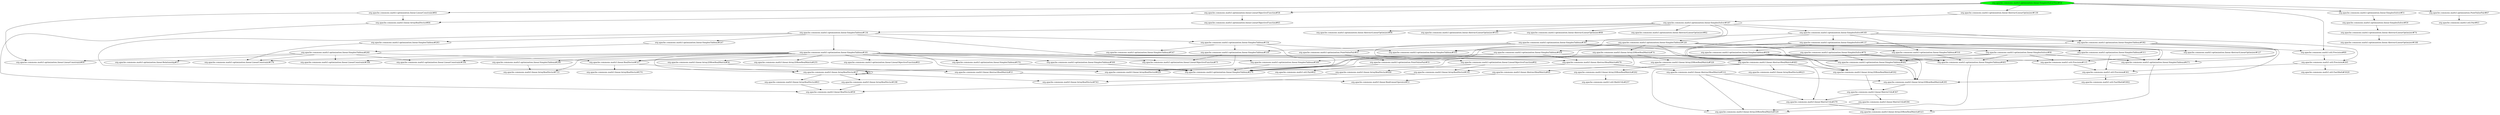digraph "cg/org.apache.commons.math3.optimization.linear.SimplexSolverTest#34"
{
	"org.apache.commons.math3.optimization.linear.SimplexSolverTest#34" [style=filled,fillcolor=green];
	"org.apache.commons.math3.optimization.linear.SimplexSolverTest#34" -> "org.apache.commons.math3.optimization.linear.LinearObjectiveFunction#58";
	"org.apache.commons.math3.optimization.linear.LinearObjectiveFunction#58" -> "org.apache.commons.math3.linear.ArrayRealVector#84";
	"org.apache.commons.math3.linear.ArrayRealVector#84" -> "org.apache.commons.math3.linear.RealVector#58";
	"org.apache.commons.math3.optimization.linear.LinearObjectiveFunction#58" -> "org.apache.commons.math3.optimization.linear.LinearObjectiveFunction#65";
	"org.apache.commons.math3.optimization.linear.SimplexSolverTest#34" -> "org.apache.commons.math3.optimization.linear.LinearConstraint#81";
	"org.apache.commons.math3.optimization.linear.LinearConstraint#81" -> "org.apache.commons.math3.linear.ArrayRealVector#84";
	"org.apache.commons.math3.optimization.linear.LinearConstraint#81" -> "org.apache.commons.math3.optimization.linear.LinearConstraint#99";
	"org.apache.commons.math3.optimization.linear.SimplexSolverTest#34" -> "org.apache.commons.math3.optimization.linear.SimplexSolver#51";
	"org.apache.commons.math3.optimization.linear.SimplexSolver#51" -> "org.apache.commons.math3.optimization.linear.SimplexSolver#59";
	"org.apache.commons.math3.optimization.linear.SimplexSolver#59" -> "org.apache.commons.math3.optimization.linear.AbstractLinearOptimizer#74";
	"org.apache.commons.math3.optimization.linear.AbstractLinearOptimizer#74" -> "org.apache.commons.math3.optimization.linear.AbstractLinearOptimizer#108";
	"org.apache.commons.math3.optimization.linear.SimplexSolverTest#34" -> "org.apache.commons.math3.optimization.linear.AbstractLinearOptimizer#139";
	"org.apache.commons.math3.optimization.linear.AbstractLinearOptimizer#139" -> "org.apache.commons.math3.optimization.linear.SimplexSolver#187";
	"org.apache.commons.math3.optimization.linear.SimplexSolver#187" -> "org.apache.commons.math3.optimization.linear.AbstractLinearOptimizer#96";
	"org.apache.commons.math3.optimization.linear.SimplexSolver#187" -> "org.apache.commons.math3.optimization.linear.AbstractLinearOptimizer#103";
	"org.apache.commons.math3.optimization.linear.SimplexSolver#187" -> "org.apache.commons.math3.optimization.linear.AbstractLinearOptimizer#89";
	"org.apache.commons.math3.optimization.linear.SimplexSolver#187" -> "org.apache.commons.math3.optimization.linear.AbstractLinearOptimizer#82";
	"org.apache.commons.math3.optimization.linear.SimplexSolver#187" -> "org.apache.commons.math3.optimization.linear.SimplexTableau#134";
	"org.apache.commons.math3.optimization.linear.SimplexTableau#134" -> "org.apache.commons.math3.optimization.linear.SimplexTableau#247";
	"org.apache.commons.math3.optimization.linear.SimplexTableau#247" -> "org.apache.commons.math3.optimization.linear.SimplexTableau#260";
	"org.apache.commons.math3.optimization.linear.SimplexTableau#260" -> "org.apache.commons.math3.optimization.linear.LinearConstraint#184";
	"org.apache.commons.math3.optimization.linear.SimplexTableau#260" -> "org.apache.commons.math3.optimization.linear.LinearConstraint#168";
	"org.apache.commons.math3.optimization.linear.SimplexTableau#260" -> "org.apache.commons.math3.optimization.linear.LinearConstraint#176";
	"org.apache.commons.math3.optimization.linear.SimplexTableau#260" -> "org.apache.commons.math3.optimization.linear.LinearConstraint#99";
	"org.apache.commons.math3.optimization.linear.SimplexTableau#260" -> "org.apache.commons.math3.linear.RealVector#527";
	"org.apache.commons.math3.linear.RealVector#527" -> "org.apache.commons.math3.linear.ArrayRealVector#37";
	"org.apache.commons.math3.linear.ArrayRealVector#37" -> "org.apache.commons.math3.linear.ArrayRealVector#37";
	"org.apache.commons.math3.linear.ArrayRealVector#37" -> "org.apache.commons.math3.linear.ArrayRealVector#198";
	"org.apache.commons.math3.linear.ArrayRealVector#198" -> "org.apache.commons.math3.linear.RealVector#58";
	"org.apache.commons.math3.linear.RealVector#527" -> "org.apache.commons.math3.linear.ArrayRealVector#374";
	"org.apache.commons.math3.optimization.linear.SimplexTableau#260" -> "org.apache.commons.math3.optimization.linear.Relationship#57";
	"org.apache.commons.math3.optimization.linear.SimplexTableau#134" -> "org.apache.commons.math3.optimization.linear.LinearObjectiveFunction#75";
	"org.apache.commons.math3.optimization.linear.SimplexTableau#134" -> "org.apache.commons.math3.linear.ArrayRealVector#629";
	"org.apache.commons.math3.optimization.linear.SimplexTableau#134" -> "org.apache.commons.math3.optimization.linear.SimplexTableau#283";
	"org.apache.commons.math3.optimization.linear.SimplexTableau#283" -> "org.apache.commons.math3.optimization.linear.LinearConstraint#176";
	"org.apache.commons.math3.optimization.linear.SimplexTableau#134" -> "org.apache.commons.math3.optimization.linear.SimplexTableau#181";
	"org.apache.commons.math3.optimization.linear.SimplexTableau#181" -> "org.apache.commons.math3.optimization.linear.SimplexTableau#274";
	"org.apache.commons.math3.optimization.linear.SimplexTableau#181" -> "org.apache.commons.math3.linear.Array2DRowRealMatrix#56";
	"org.apache.commons.math3.linear.Array2DRowRealMatrix#56" -> "org.apache.commons.math3.linear.AbstractRealMatrix#53";
	"org.apache.commons.math3.linear.AbstractRealMatrix#53" -> "org.apache.commons.math3.linear.RealLinearOperator#53";
	"org.apache.commons.math3.optimization.linear.SimplexTableau#181" -> "org.apache.commons.math3.linear.Array2DRowRealMatrix#302";
	"org.apache.commons.math3.linear.Array2DRowRealMatrix#302" -> "org.apache.commons.math3.linear.MatrixUtils#367";
	"org.apache.commons.math3.linear.MatrixUtils#367" -> "org.apache.commons.math3.linear.MatrixUtils#379";
	"org.apache.commons.math3.linear.MatrixUtils#379" -> "org.apache.commons.math3.linear.Array2DRowRealMatrix#323";
	"org.apache.commons.math3.linear.MatrixUtils#367" -> "org.apache.commons.math3.linear.MatrixUtils#394";
	"org.apache.commons.math3.linear.MatrixUtils#394" -> "org.apache.commons.math3.linear.Array2DRowRealMatrix#329";
	"org.apache.commons.math3.optimization.linear.SimplexTableau#181" -> "org.apache.commons.math3.optimization.linear.LinearObjectiveFunction#75";
	"org.apache.commons.math3.optimization.linear.SimplexTableau#181" -> "org.apache.commons.math3.linear.RealVector#527";
	"org.apache.commons.math3.optimization.linear.SimplexTableau#181" -> "org.apache.commons.math3.linear.ArrayRealVector#733";
	"org.apache.commons.math3.optimization.linear.SimplexTableau#181" -> "org.apache.commons.math3.linear.Array2DRowRealMatrix#255";
	"org.apache.commons.math3.optimization.linear.SimplexTableau#181" -> "org.apache.commons.math3.optimization.linear.SimplexTableau#374";
	"org.apache.commons.math3.optimization.linear.SimplexTableau#374" -> "org.apache.commons.math3.optimization.linear.SimplexTableau#274";
	"org.apache.commons.math3.optimization.linear.SimplexTableau#181" -> "org.apache.commons.math3.optimization.linear.LinearObjectiveFunction#83";
	"org.apache.commons.math3.optimization.linear.SimplexTableau#181" -> "org.apache.commons.math3.optimization.linear.SimplexTableau#500";
	"org.apache.commons.math3.optimization.linear.SimplexTableau#500" -> "org.apache.commons.math3.optimization.linear.SimplexTableau#274";
	"org.apache.commons.math3.optimization.linear.SimplexTableau#181" -> "org.apache.commons.math3.optimization.linear.SimplexTableau#298";
	"org.apache.commons.math3.optimization.linear.SimplexTableau#298" -> "org.apache.commons.math3.linear.ArrayRealVector#733";
	"org.apache.commons.math3.optimization.linear.SimplexTableau#181" -> "org.apache.commons.math3.optimization.linear.LinearConstraint#168";
	"org.apache.commons.math3.optimization.linear.SimplexTableau#181" -> "org.apache.commons.math3.optimization.linear.LinearConstraint#184";
	"org.apache.commons.math3.optimization.linear.SimplexTableau#181" -> "org.apache.commons.math3.optimization.linear.LinearConstraint#176";
	"org.apache.commons.math3.optimization.linear.SimplexTableau#181" -> "org.apache.commons.math3.optimization.linear.SimplexTableau#508";
	"org.apache.commons.math3.optimization.linear.SimplexTableau#508" -> "org.apache.commons.math3.optimization.linear.SimplexTableau#274";
	"org.apache.commons.math3.optimization.linear.SimplexTableau#181" -> "org.apache.commons.math3.linear.AbstractRealMatrix#478";
	"org.apache.commons.math3.linear.AbstractRealMatrix#478" -> "org.apache.commons.math3.linear.AbstractRealMatrix#514";
	"org.apache.commons.math3.linear.AbstractRealMatrix#514" -> "org.apache.commons.math3.linear.MatrixUtils#379";
	"org.apache.commons.math3.linear.AbstractRealMatrix#514" -> "org.apache.commons.math3.linear.Array2DRowRealMatrix#329";
	"org.apache.commons.math3.linear.AbstractRealMatrix#514" -> "org.apache.commons.math3.linear.Array2DRowRealMatrix#295";
	"org.apache.commons.math3.linear.Array2DRowRealMatrix#295" -> "org.apache.commons.math3.linear.MatrixUtils#367";
	"org.apache.commons.math3.linear.AbstractRealMatrix#478" -> "org.apache.commons.math3.linear.ArrayRealVector#102";
	"org.apache.commons.math3.linear.ArrayRealVector#102" -> "org.apache.commons.math3.linear.RealVector#58";
	"org.apache.commons.math3.optimization.linear.SimplexTableau#181" -> "org.apache.commons.math3.linear.ArrayRealVector#37";
	"org.apache.commons.math3.linear.ArrayRealVector#37" -> "org.apache.commons.math3.linear.ArrayRealVector#37";
	"org.apache.commons.math3.linear.ArrayRealVector#37" -> "org.apache.commons.math3.linear.ArrayRealVector#763";
	"org.apache.commons.math3.linear.ArrayRealVector#37" -> "org.apache.commons.math3.linear.ArrayRealVector#63";
	"org.apache.commons.math3.linear.ArrayRealVector#63" -> "org.apache.commons.math3.linear.RealVector#58";
	"org.apache.commons.math3.optimization.linear.SimplexTableau#181" -> "org.apache.commons.math3.linear.AbstractRealMatrix#483";
	"org.apache.commons.math3.linear.AbstractRealMatrix#483" -> "org.apache.commons.math3.linear.MatrixUtils#379";
	"org.apache.commons.math3.linear.AbstractRealMatrix#483" -> "org.apache.commons.math3.linear.Array2DRowRealMatrix#329";
	"org.apache.commons.math3.linear.AbstractRealMatrix#483" -> "org.apache.commons.math3.linear.ArrayRealVector#629";
	"org.apache.commons.math3.linear.AbstractRealMatrix#483" -> "org.apache.commons.math3.linear.ArrayRealVector#623";
	"org.apache.commons.math3.linear.AbstractRealMatrix#483" -> "org.apache.commons.math3.linear.Array2DRowRealMatrix#302";
	"org.apache.commons.math3.optimization.linear.SimplexTableau#134" -> "org.apache.commons.math3.optimization.linear.SimplexTableau#154";
	"org.apache.commons.math3.optimization.linear.SimplexTableau#154" -> "org.apache.commons.math3.optimization.linear.SimplexTableau#274";
	"org.apache.commons.math3.optimization.linear.SimplexTableau#154" -> "org.apache.commons.math3.optimization.linear.SimplexTableau#539";
	"org.apache.commons.math3.optimization.linear.SimplexTableau#539" -> "org.apache.commons.math3.optimization.linear.LinearObjectiveFunction#75";
	"org.apache.commons.math3.optimization.linear.SimplexTableau#539" -> "org.apache.commons.math3.linear.ArrayRealVector#629";
	"org.apache.commons.math3.optimization.linear.SimplexTableau#154" -> "org.apache.commons.math3.optimization.linear.SimplexTableau#547";
	"org.apache.commons.math3.optimization.linear.SimplexTableau#154" -> "org.apache.commons.math3.optimization.linear.SimplexTableau#555";
	"org.apache.commons.math3.optimization.linear.SimplexSolver#187" -> "org.apache.commons.math3.optimization.linear.SimplexSolver#169";
	"org.apache.commons.math3.optimization.linear.SimplexSolver#169" -> "org.apache.commons.math3.optimization.linear.SimplexTableau#555";
	"org.apache.commons.math3.optimization.linear.SimplexSolver#169" -> "org.apache.commons.math3.optimization.linear.SimplexTableau#382";
	"org.apache.commons.math3.optimization.linear.SimplexTableau#382" -> "org.apache.commons.math3.optimization.linear.SimplexTableau#274";
	"org.apache.commons.math3.optimization.linear.SimplexTableau#382" -> "org.apache.commons.math3.optimization.linear.SimplexTableau#465";
	"org.apache.commons.math3.optimization.linear.SimplexTableau#465" -> "org.apache.commons.math3.linear.Array2DRowRealMatrix#329";
	"org.apache.commons.math3.optimization.linear.SimplexTableau#382" -> "org.apache.commons.math3.linear.Array2DRowRealMatrix#295";
	"org.apache.commons.math3.optimization.linear.SimplexTableau#382" -> "org.apache.commons.math3.util.Precision#89";
	"org.apache.commons.math3.util.Precision#89" -> "org.apache.commons.math3.util.Precision#265";
	"org.apache.commons.math3.util.Precision#265" -> "org.apache.commons.math3.util.Precision#301";
	"org.apache.commons.math3.util.Precision#301" -> "org.apache.commons.math3.util.FastMath#3002";
	"org.apache.commons.math3.util.Precision#265" -> "org.apache.commons.math3.util.FastMath#3020";
	"org.apache.commons.math3.optimization.linear.SimplexSolver#169" -> "org.apache.commons.math3.optimization.linear.SimplexSolver#137";
	"org.apache.commons.math3.optimization.linear.SimplexSolver#137" -> "org.apache.commons.math3.optimization.linear.AbstractLinearOptimizer#127";
	"org.apache.commons.math3.optimization.linear.SimplexSolver#137" -> "org.apache.commons.math3.optimization.linear.SimplexSolver#70";
	"org.apache.commons.math3.optimization.linear.SimplexSolver#70" -> "org.apache.commons.math3.optimization.linear.SimplexTableau#274";
	"org.apache.commons.math3.optimization.linear.SimplexSolver#70" -> "org.apache.commons.math3.optimization.linear.SimplexTableau#465";
	"org.apache.commons.math3.optimization.linear.SimplexSolver#70" -> "org.apache.commons.math3.optimization.linear.SimplexTableau#482";
	"org.apache.commons.math3.optimization.linear.SimplexTableau#482" -> "org.apache.commons.math3.linear.Array2DRowRealMatrix#295";
	"org.apache.commons.math3.optimization.linear.SimplexSolver#70" -> "org.apache.commons.math3.util.Precision#115";
	"org.apache.commons.math3.util.Precision#115" -> "org.apache.commons.math3.util.Precision#301";
	"org.apache.commons.math3.optimization.linear.SimplexSolver#137" -> "org.apache.commons.math3.optimization.linear.SimplexSolver#90";
	"org.apache.commons.math3.optimization.linear.SimplexSolver#90" -> "org.apache.commons.math3.optimization.linear.SimplexTableau#274";
	"org.apache.commons.math3.optimization.linear.SimplexSolver#90" -> "org.apache.commons.math3.optimization.linear.SimplexTableau#473";
	"org.apache.commons.math3.optimization.linear.SimplexTableau#473" -> "org.apache.commons.math3.linear.Array2DRowRealMatrix#323";
	"org.apache.commons.math3.optimization.linear.SimplexSolver#90" -> "org.apache.commons.math3.optimization.linear.SimplexTableau#465";
	"org.apache.commons.math3.optimization.linear.SimplexSolver#90" -> "org.apache.commons.math3.optimization.linear.SimplexTableau#482";
	"org.apache.commons.math3.optimization.linear.SimplexSolver#90" -> "org.apache.commons.math3.util.Precision#115";
	"org.apache.commons.math3.optimization.linear.SimplexSolver#137" -> "org.apache.commons.math3.optimization.linear.SimplexTableau#482";
	"org.apache.commons.math3.optimization.linear.SimplexSolver#137" -> "org.apache.commons.math3.optimization.linear.SimplexTableau#439";
	"org.apache.commons.math3.optimization.linear.SimplexTableau#439" -> "org.apache.commons.math3.optimization.linear.SimplexTableau#465";
	"org.apache.commons.math3.optimization.linear.SimplexTableau#439" -> "org.apache.commons.math3.linear.Array2DRowRealMatrix#295";
	"org.apache.commons.math3.optimization.linear.SimplexTableau#439" -> "org.apache.commons.math3.linear.Array2DRowRealMatrix#302";
	"org.apache.commons.math3.optimization.linear.SimplexSolver#137" -> "org.apache.commons.math3.optimization.linear.SimplexTableau#473";
	"org.apache.commons.math3.optimization.linear.SimplexSolver#137" -> "org.apache.commons.math3.optimization.linear.SimplexTableau#456";
	"org.apache.commons.math3.optimization.linear.SimplexTableau#456" -> "org.apache.commons.math3.linear.AbstractRealMatrix#478";
	"org.apache.commons.math3.optimization.linear.SimplexTableau#456" -> "org.apache.commons.math3.linear.RealVector#527";
	"org.apache.commons.math3.optimization.linear.SimplexTableau#456" -> "org.apache.commons.math3.linear.ArrayRealVector#37";
	"org.apache.commons.math3.optimization.linear.SimplexTableau#456" -> "org.apache.commons.math3.linear.AbstractRealMatrix#483";
	"org.apache.commons.math3.optimization.linear.SimplexSolver#169" -> "org.apache.commons.math3.optimization.linear.SimplexTableau#516";
	"org.apache.commons.math3.optimization.linear.SimplexTableau#516" -> "org.apache.commons.math3.optimization.linear.SimplexTableau#465";
	"org.apache.commons.math3.optimization.linear.SimplexSolver#169" -> "org.apache.commons.math3.optimization.linear.SimplexTableau#482";
	"org.apache.commons.math3.optimization.linear.SimplexSolver#169" -> "org.apache.commons.math3.util.Precision#265";
	"org.apache.commons.math3.optimization.linear.SimplexSolver#187" -> "org.apache.commons.math3.optimization.linear.SimplexTableau#328";
	"org.apache.commons.math3.optimization.linear.SimplexTableau#328" -> "org.apache.commons.math3.optimization.linear.SimplexTableau#274";
	"org.apache.commons.math3.optimization.linear.SimplexTableau#328" -> "org.apache.commons.math3.optimization.linear.SimplexTableau#508";
	"org.apache.commons.math3.optimization.linear.SimplexTableau#328" -> "org.apache.commons.math3.linear.Array2DRowRealMatrix#295";
	"org.apache.commons.math3.optimization.linear.SimplexTableau#328" -> "org.apache.commons.math3.util.Precision#115";
	"org.apache.commons.math3.optimization.linear.SimplexTableau#328" -> "org.apache.commons.math3.optimization.linear.SimplexTableau#555";
	"org.apache.commons.math3.optimization.linear.SimplexTableau#328" -> "org.apache.commons.math3.optimization.linear.SimplexTableau#311";
	"org.apache.commons.math3.optimization.linear.SimplexTableau#311" -> "org.apache.commons.math3.optimization.linear.SimplexTableau#473";
	"org.apache.commons.math3.optimization.linear.SimplexTableau#311" -> "org.apache.commons.math3.optimization.linear.SimplexTableau#482";
	"org.apache.commons.math3.optimization.linear.SimplexTableau#311" -> "org.apache.commons.math3.util.Precision#301";
	"org.apache.commons.math3.optimization.linear.SimplexTableau#328" -> "org.apache.commons.math3.optimization.linear.SimplexTableau#473";
	"org.apache.commons.math3.optimization.linear.SimplexTableau#328" -> "org.apache.commons.math3.optimization.linear.SimplexTableau#465";
	"org.apache.commons.math3.optimization.linear.SimplexTableau#328" -> "org.apache.commons.math3.linear.Array2DRowRealMatrix#74";
	"org.apache.commons.math3.linear.Array2DRowRealMatrix#74" -> "org.apache.commons.math3.linear.AbstractRealMatrix#44";
	"org.apache.commons.math3.linear.AbstractRealMatrix#44" -> "org.apache.commons.math3.linear.RealLinearOperator#53";
	"org.apache.commons.math3.linear.Array2DRowRealMatrix#74" -> "org.apache.commons.math3.linear.Array2DRowRealMatrix#526";
	"org.apache.commons.math3.linear.Array2DRowRealMatrix#526" -> "org.apache.commons.math3.linear.Array2DRowRealMatrix#262";
	"org.apache.commons.math3.linear.Array2DRowRealMatrix#262" -> "org.apache.commons.math3.util.MathUtils#257";
	"org.apache.commons.math3.optimization.linear.SimplexSolver#187" -> "org.apache.commons.math3.optimization.linear.SimplexTableau#382";
	"org.apache.commons.math3.optimization.linear.SimplexSolver#187" -> "org.apache.commons.math3.optimization.linear.SimplexTableau#397";
	"org.apache.commons.math3.optimization.linear.SimplexTableau#397" -> "org.apache.commons.math3.optimization.linear.SimplexTableau#311";
	"org.apache.commons.math3.optimization.linear.SimplexTableau#397" -> "org.apache.commons.math3.optimization.linear.SimplexTableau#516";
	"org.apache.commons.math3.optimization.linear.SimplexTableau#397" -> "org.apache.commons.math3.optimization.linear.SimplexTableau#482";
	"org.apache.commons.math3.optimization.linear.SimplexTableau#397" -> "org.apache.commons.math3.optimization.linear.SimplexTableau#539";
	"org.apache.commons.math3.optimization.linear.SimplexTableau#397" -> "org.apache.commons.math3.optimization.linear.LinearObjectiveFunction#92";
	"org.apache.commons.math3.optimization.linear.LinearObjectiveFunction#92" -> "org.apache.commons.math3.linear.ArrayRealVector#102";
	"org.apache.commons.math3.optimization.linear.LinearObjectiveFunction#92" -> "org.apache.commons.math3.linear.ArrayRealVector#448";
	"org.apache.commons.math3.linear.ArrayRealVector#448" -> "org.apache.commons.math3.linear.ArrayRealVector#763";
	"org.apache.commons.math3.optimization.linear.SimplexTableau#397" -> "org.apache.commons.math3.optimization.PointValuePair#41";
	"org.apache.commons.math3.optimization.PointValuePair#41" -> "org.apache.commons.math3.optimization.PointValuePair#55";
	"org.apache.commons.math3.optimization.PointValuePair#55" -> "org.apache.commons.math3.util.Pair#42";
	"org.apache.commons.math3.optimization.linear.SimplexSolverTest#34" -> "org.apache.commons.math3.optimization.PointValuePair#67";
	"org.apache.commons.math3.optimization.PointValuePair#67" -> "org.apache.commons.math3.util.Pair#63";
	"org.apache.commons.math3.optimization.linear.SimplexSolverTest#34" -> "org.apache.commons.math3.util.Precision#89";
}
